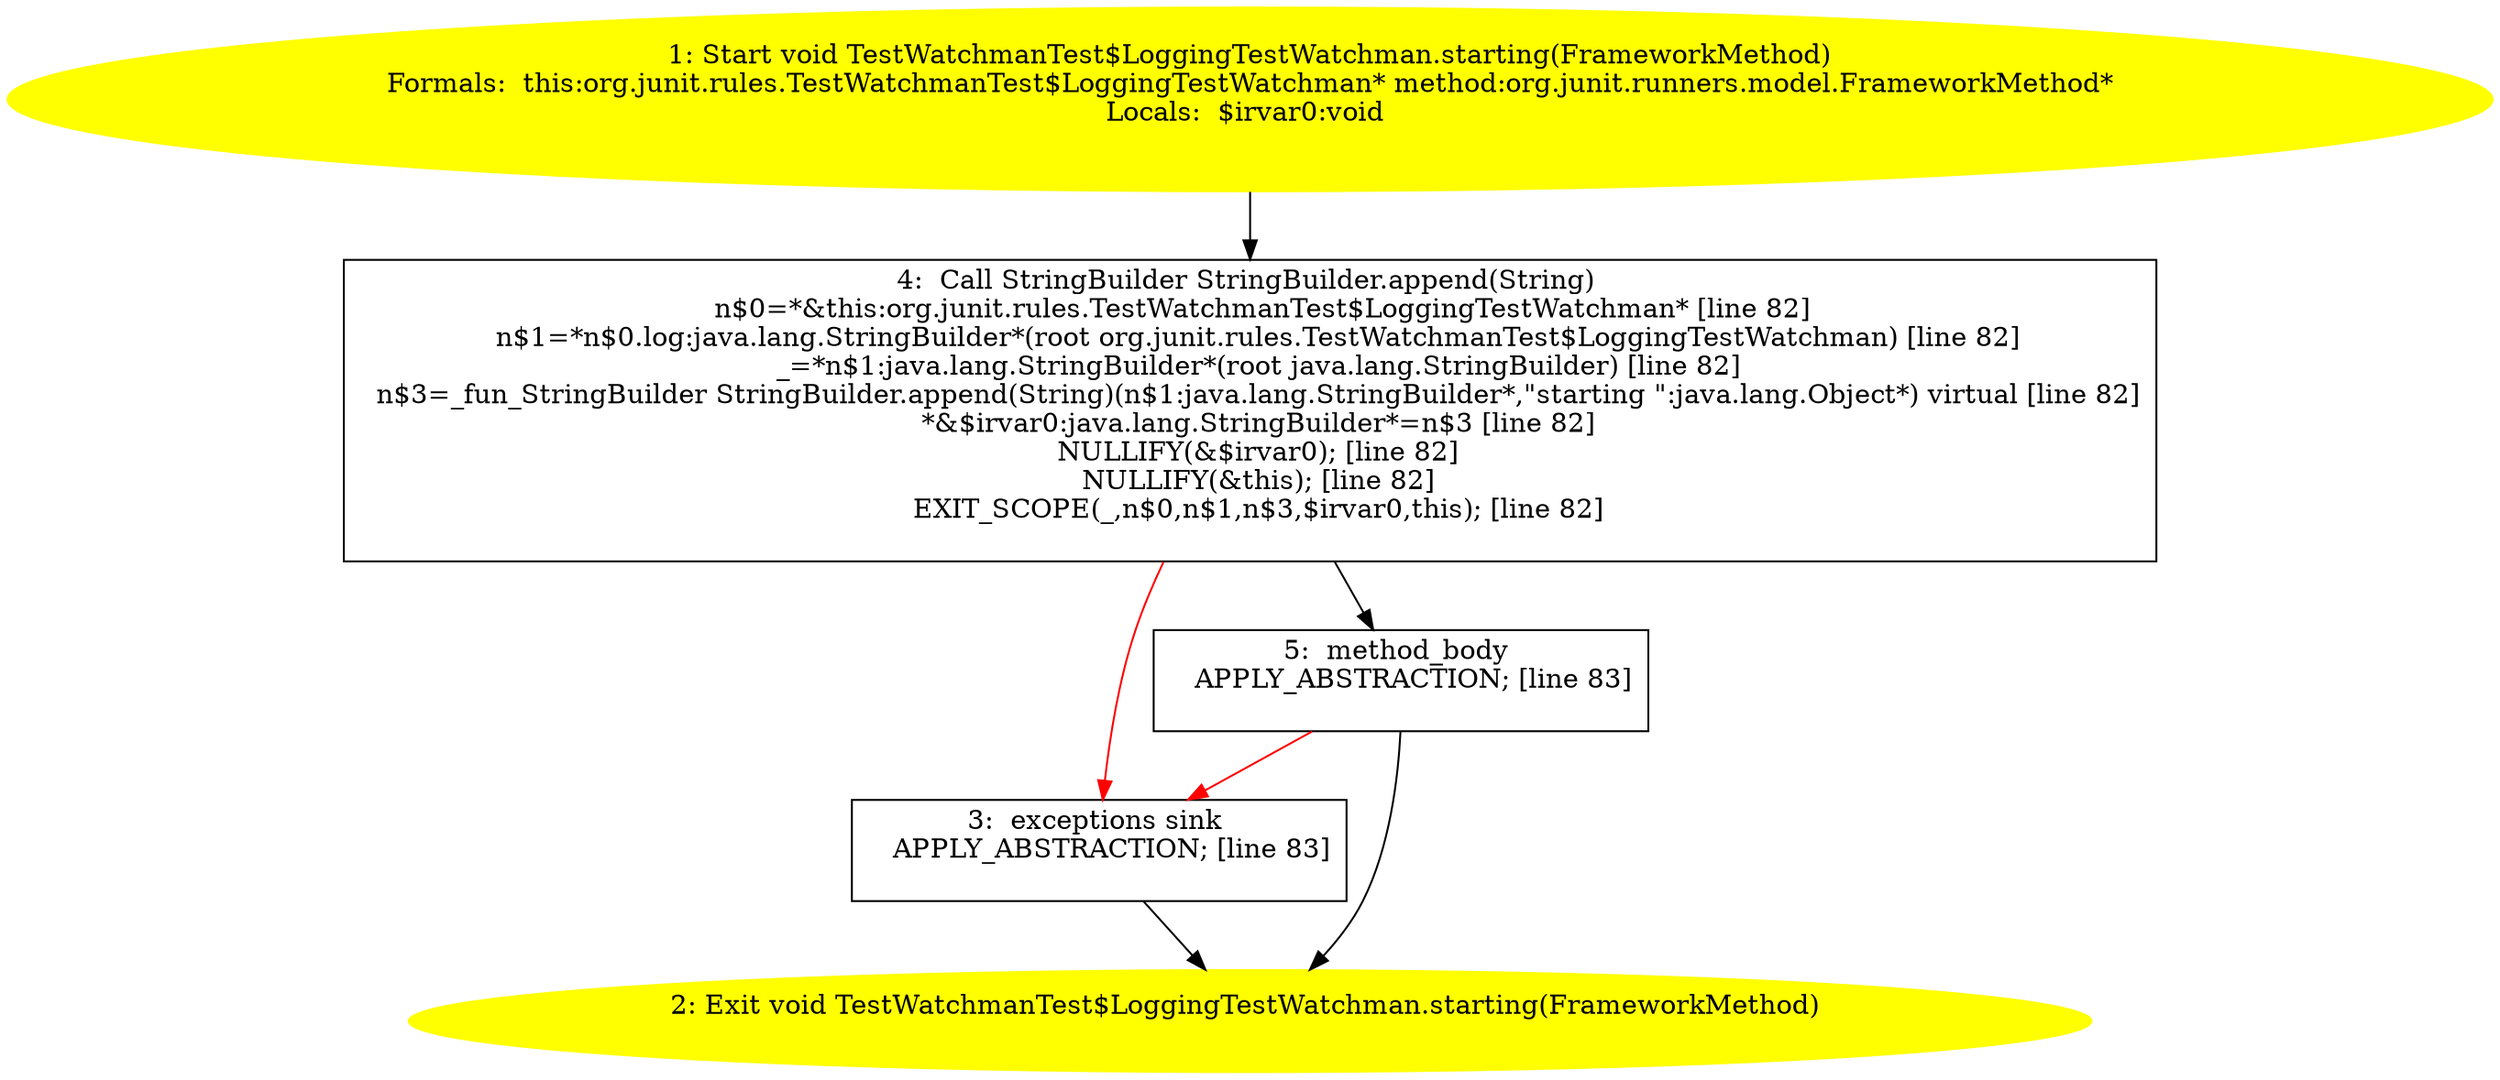 /* @generated */
digraph cfg {
"org.junit.rules.TestWatchmanTest$LoggingTestWatchman.starting(org.junit.runners.model.FrameworkMetho.da494066f46e31ff03346ad0fd23458d_1" [label="1: Start void TestWatchmanTest$LoggingTestWatchman.starting(FrameworkMethod)\nFormals:  this:org.junit.rules.TestWatchmanTest$LoggingTestWatchman* method:org.junit.runners.model.FrameworkMethod*\nLocals:  $irvar0:void \n  " color=yellow style=filled]
	

	 "org.junit.rules.TestWatchmanTest$LoggingTestWatchman.starting(org.junit.runners.model.FrameworkMetho.da494066f46e31ff03346ad0fd23458d_1" -> "org.junit.rules.TestWatchmanTest$LoggingTestWatchman.starting(org.junit.runners.model.FrameworkMetho.da494066f46e31ff03346ad0fd23458d_4" ;
"org.junit.rules.TestWatchmanTest$LoggingTestWatchman.starting(org.junit.runners.model.FrameworkMetho.da494066f46e31ff03346ad0fd23458d_2" [label="2: Exit void TestWatchmanTest$LoggingTestWatchman.starting(FrameworkMethod) \n  " color=yellow style=filled]
	

"org.junit.rules.TestWatchmanTest$LoggingTestWatchman.starting(org.junit.runners.model.FrameworkMetho.da494066f46e31ff03346ad0fd23458d_3" [label="3:  exceptions sink \n   APPLY_ABSTRACTION; [line 83]\n " shape="box"]
	

	 "org.junit.rules.TestWatchmanTest$LoggingTestWatchman.starting(org.junit.runners.model.FrameworkMetho.da494066f46e31ff03346ad0fd23458d_3" -> "org.junit.rules.TestWatchmanTest$LoggingTestWatchman.starting(org.junit.runners.model.FrameworkMetho.da494066f46e31ff03346ad0fd23458d_2" ;
"org.junit.rules.TestWatchmanTest$LoggingTestWatchman.starting(org.junit.runners.model.FrameworkMetho.da494066f46e31ff03346ad0fd23458d_4" [label="4:  Call StringBuilder StringBuilder.append(String) \n   n$0=*&this:org.junit.rules.TestWatchmanTest$LoggingTestWatchman* [line 82]\n  n$1=*n$0.log:java.lang.StringBuilder*(root org.junit.rules.TestWatchmanTest$LoggingTestWatchman) [line 82]\n  _=*n$1:java.lang.StringBuilder*(root java.lang.StringBuilder) [line 82]\n  n$3=_fun_StringBuilder StringBuilder.append(String)(n$1:java.lang.StringBuilder*,\"starting \":java.lang.Object*) virtual [line 82]\n  *&$irvar0:java.lang.StringBuilder*=n$3 [line 82]\n  NULLIFY(&$irvar0); [line 82]\n  NULLIFY(&this); [line 82]\n  EXIT_SCOPE(_,n$0,n$1,n$3,$irvar0,this); [line 82]\n " shape="box"]
	

	 "org.junit.rules.TestWatchmanTest$LoggingTestWatchman.starting(org.junit.runners.model.FrameworkMetho.da494066f46e31ff03346ad0fd23458d_4" -> "org.junit.rules.TestWatchmanTest$LoggingTestWatchman.starting(org.junit.runners.model.FrameworkMetho.da494066f46e31ff03346ad0fd23458d_5" ;
	 "org.junit.rules.TestWatchmanTest$LoggingTestWatchman.starting(org.junit.runners.model.FrameworkMetho.da494066f46e31ff03346ad0fd23458d_4" -> "org.junit.rules.TestWatchmanTest$LoggingTestWatchman.starting(org.junit.runners.model.FrameworkMetho.da494066f46e31ff03346ad0fd23458d_3" [color="red" ];
"org.junit.rules.TestWatchmanTest$LoggingTestWatchman.starting(org.junit.runners.model.FrameworkMetho.da494066f46e31ff03346ad0fd23458d_5" [label="5:  method_body \n   APPLY_ABSTRACTION; [line 83]\n " shape="box"]
	

	 "org.junit.rules.TestWatchmanTest$LoggingTestWatchman.starting(org.junit.runners.model.FrameworkMetho.da494066f46e31ff03346ad0fd23458d_5" -> "org.junit.rules.TestWatchmanTest$LoggingTestWatchman.starting(org.junit.runners.model.FrameworkMetho.da494066f46e31ff03346ad0fd23458d_2" ;
	 "org.junit.rules.TestWatchmanTest$LoggingTestWatchman.starting(org.junit.runners.model.FrameworkMetho.da494066f46e31ff03346ad0fd23458d_5" -> "org.junit.rules.TestWatchmanTest$LoggingTestWatchman.starting(org.junit.runners.model.FrameworkMetho.da494066f46e31ff03346ad0fd23458d_3" [color="red" ];
}
